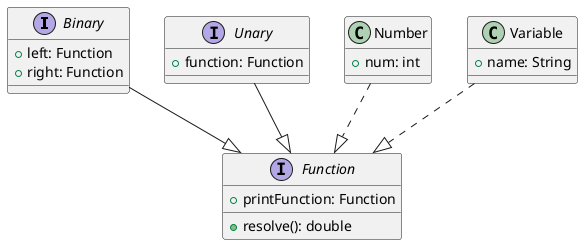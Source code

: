 @startuml
'https://plantuml.com/sequence-diagram


interface Binary{
+left: Function
+right: Function
}

interface Unary {
+function: Function
}

class Number{
+num: int
}

class Variable{
+name: String
}

interface Function{
+resolve(): double
+printFunction: Function
}

Binary --|> Function
Unary --|> Function
Number ..|> Function
Variable ..|> Function


'hago new Sum(Variable, Variable) o numbers


@enduml